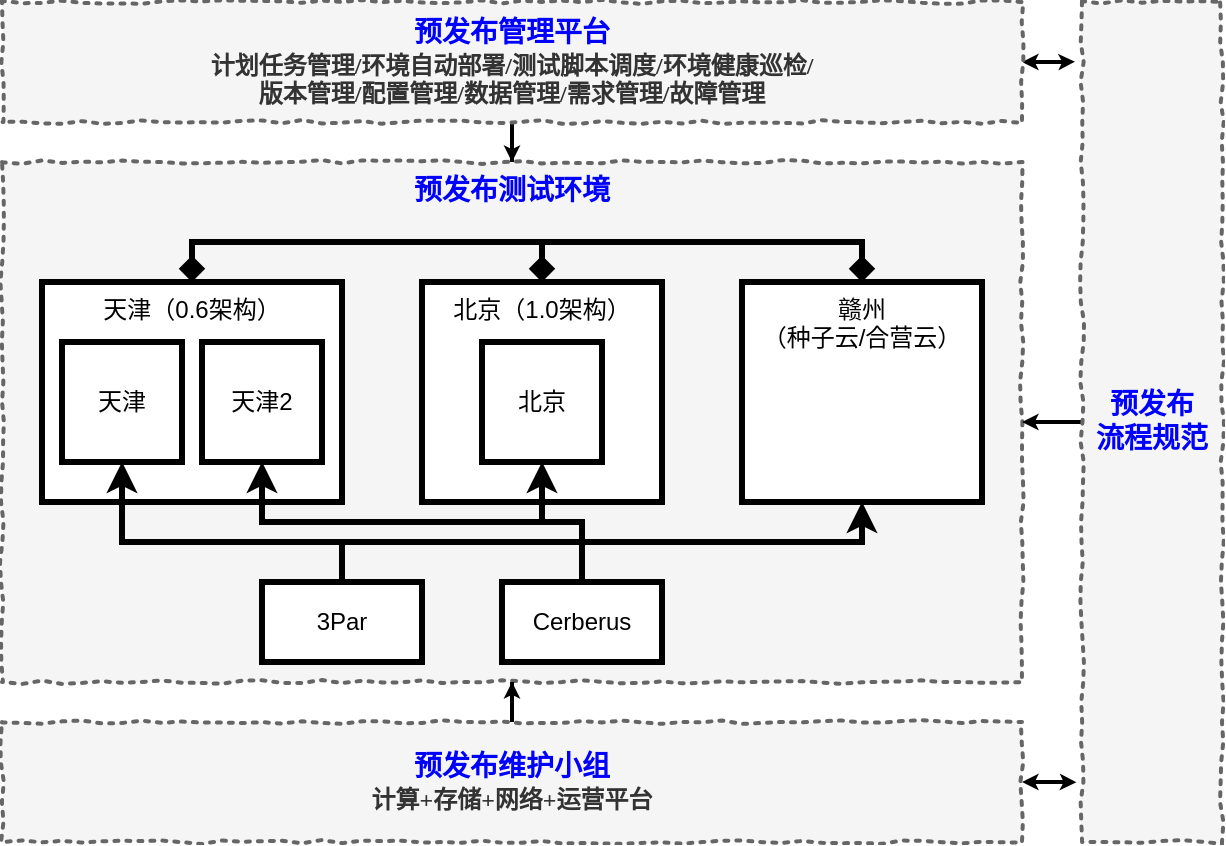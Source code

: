 <mxfile version="12.4.3" type="github" pages="1">
  <diagram id="53hk5bmk4DP6miZGaI69" name="Page-1">
    <mxGraphModel dx="741" dy="493" grid="1" gridSize="10" guides="1" tooltips="1" connect="1" arrows="1" fold="1" page="1" pageScale="1" pageWidth="827" pageHeight="1169" math="0" shadow="0">
      <root>
        <mxCell id="0"/>
        <mxCell id="1" parent="0"/>
        <mxCell id="f392dosQeGkiUCD-6d_3-5" value="&lt;font color=&quot;#0000ff&quot; style=&quot;font-size: 14px&quot;&gt;预发布测试环境&lt;/font&gt;" style="html=1;whiteSpace=wrap;comic=1;strokeWidth=2;fontFamily=Comic Sans MS;fontStyle=1;align=center;verticalAlign=top;dashed=1;dashPattern=1 2;fillColor=#f5f5f5;strokeColor=#666666;fontColor=#333333;" vertex="1" parent="1">
          <mxGeometry x="110" y="120" width="510" height="260" as="geometry"/>
        </mxCell>
        <mxCell id="0vtS9AQMp6WTo0PElCvp-21" style="edgeStyle=orthogonalEdgeStyle;rounded=0;orthogonalLoop=1;jettySize=auto;html=1;entryX=0.5;entryY=0;entryDx=0;entryDy=0;endArrow=diamond;endFill=1;strokeWidth=3;" parent="1" source="0vtS9AQMp6WTo0PElCvp-1" target="0vtS9AQMp6WTo0PElCvp-3" edge="1">
          <mxGeometry relative="1" as="geometry">
            <Array as="points">
              <mxPoint x="205" y="160"/>
              <mxPoint x="540" y="160"/>
            </Array>
          </mxGeometry>
        </mxCell>
        <mxCell id="0vtS9AQMp6WTo0PElCvp-1" value="天津（0.6架构）" style="rounded=0;whiteSpace=wrap;html=1;verticalAlign=top;strokeWidth=3;" parent="1" vertex="1">
          <mxGeometry x="130" y="180" width="150" height="110" as="geometry"/>
        </mxCell>
        <mxCell id="0vtS9AQMp6WTo0PElCvp-22" style="edgeStyle=orthogonalEdgeStyle;rounded=0;orthogonalLoop=1;jettySize=auto;html=1;entryX=0.5;entryY=0;entryDx=0;entryDy=0;endArrow=diamond;endFill=1;startArrow=diamond;startFill=1;strokeWidth=3;" parent="1" source="0vtS9AQMp6WTo0PElCvp-2" target="0vtS9AQMp6WTo0PElCvp-1" edge="1">
          <mxGeometry relative="1" as="geometry">
            <Array as="points">
              <mxPoint x="380" y="160"/>
              <mxPoint x="205" y="160"/>
            </Array>
          </mxGeometry>
        </mxCell>
        <mxCell id="0vtS9AQMp6WTo0PElCvp-2" value="北京（1.0架构）" style="rounded=0;whiteSpace=wrap;html=1;verticalAlign=top;strokeWidth=3;" parent="1" vertex="1">
          <mxGeometry x="320" y="180" width="120" height="110" as="geometry"/>
        </mxCell>
        <mxCell id="0vtS9AQMp6WTo0PElCvp-3" value="赣州&lt;br&gt;（种子云/合营云）" style="rounded=0;whiteSpace=wrap;html=1;verticalAlign=top;strokeWidth=3;" parent="1" vertex="1">
          <mxGeometry x="480" y="180" width="120" height="110" as="geometry"/>
        </mxCell>
        <mxCell id="0vtS9AQMp6WTo0PElCvp-11" style="edgeStyle=orthogonalEdgeStyle;rounded=0;orthogonalLoop=1;jettySize=auto;html=1;entryX=0.5;entryY=1;entryDx=0;entryDy=0;strokeWidth=3;" parent="1" source="0vtS9AQMp6WTo0PElCvp-4" target="0vtS9AQMp6WTo0PElCvp-6" edge="1">
          <mxGeometry relative="1" as="geometry">
            <Array as="points">
              <mxPoint x="280" y="310"/>
              <mxPoint x="170" y="310"/>
            </Array>
          </mxGeometry>
        </mxCell>
        <mxCell id="0vtS9AQMp6WTo0PElCvp-15" style="edgeStyle=orthogonalEdgeStyle;rounded=0;orthogonalLoop=1;jettySize=auto;html=1;strokeWidth=3;" parent="1" source="0vtS9AQMp6WTo0PElCvp-4" target="0vtS9AQMp6WTo0PElCvp-3" edge="1">
          <mxGeometry relative="1" as="geometry">
            <Array as="points">
              <mxPoint x="280" y="310"/>
              <mxPoint x="540" y="310"/>
            </Array>
          </mxGeometry>
        </mxCell>
        <mxCell id="0vtS9AQMp6WTo0PElCvp-4" value="3Par" style="rounded=0;whiteSpace=wrap;html=1;strokeWidth=3;" parent="1" vertex="1">
          <mxGeometry x="240" y="330" width="80" height="40" as="geometry"/>
        </mxCell>
        <mxCell id="0vtS9AQMp6WTo0PElCvp-18" style="edgeStyle=orthogonalEdgeStyle;rounded=0;orthogonalLoop=1;jettySize=auto;html=1;strokeWidth=3;" parent="1" source="0vtS9AQMp6WTo0PElCvp-5" target="0vtS9AQMp6WTo0PElCvp-10" edge="1">
          <mxGeometry relative="1" as="geometry"/>
        </mxCell>
        <mxCell id="0vtS9AQMp6WTo0PElCvp-19" style="edgeStyle=orthogonalEdgeStyle;rounded=0;orthogonalLoop=1;jettySize=auto;html=1;entryX=0.5;entryY=1;entryDx=0;entryDy=0;strokeWidth=3;" parent="1" source="0vtS9AQMp6WTo0PElCvp-5" target="0vtS9AQMp6WTo0PElCvp-7" edge="1">
          <mxGeometry relative="1" as="geometry">
            <Array as="points">
              <mxPoint x="400" y="300"/>
              <mxPoint x="240" y="300"/>
            </Array>
          </mxGeometry>
        </mxCell>
        <mxCell id="0vtS9AQMp6WTo0PElCvp-5" value="Cerberus" style="rounded=0;whiteSpace=wrap;html=1;strokeWidth=3;" parent="1" vertex="1">
          <mxGeometry x="360" y="330" width="80" height="40" as="geometry"/>
        </mxCell>
        <mxCell id="0vtS9AQMp6WTo0PElCvp-6" value="天津" style="whiteSpace=wrap;html=1;aspect=fixed;strokeWidth=3;" parent="1" vertex="1">
          <mxGeometry x="140" y="210" width="60" height="60" as="geometry"/>
        </mxCell>
        <mxCell id="0vtS9AQMp6WTo0PElCvp-7" value="天津2" style="whiteSpace=wrap;html=1;aspect=fixed;strokeWidth=3;" parent="1" vertex="1">
          <mxGeometry x="210" y="210" width="60" height="60" as="geometry"/>
        </mxCell>
        <mxCell id="0vtS9AQMp6WTo0PElCvp-10" value="北京" style="whiteSpace=wrap;html=1;aspect=fixed;strokeWidth=3;" parent="1" vertex="1">
          <mxGeometry x="350" y="210" width="60" height="60" as="geometry"/>
        </mxCell>
        <mxCell id="f392dosQeGkiUCD-6d_3-9" style="edgeStyle=orthogonalEdgeStyle;rounded=0;orthogonalLoop=1;jettySize=auto;html=1;entryX=0.5;entryY=0;entryDx=0;entryDy=0;strokeWidth=2;endSize=2;" edge="1" parent="1" source="f392dosQeGkiUCD-6d_3-2" target="f392dosQeGkiUCD-6d_3-5">
          <mxGeometry relative="1" as="geometry"/>
        </mxCell>
        <mxCell id="f392dosQeGkiUCD-6d_3-16" style="edgeStyle=orthogonalEdgeStyle;rounded=0;orthogonalLoop=1;jettySize=auto;html=1;entryX=-0.05;entryY=0.071;entryDx=0;entryDy=0;entryPerimeter=0;startArrow=classic;startFill=1;strokeWidth=2;endSize=2;startSize=2;" edge="1" parent="1" source="f392dosQeGkiUCD-6d_3-2" target="f392dosQeGkiUCD-6d_3-4">
          <mxGeometry relative="1" as="geometry"/>
        </mxCell>
        <mxCell id="f392dosQeGkiUCD-6d_3-2" value="&lt;font color=&quot;#0000ff&quot; style=&quot;font-size: 14px&quot;&gt;预发布管理平台&lt;br&gt;&lt;/font&gt;&lt;font style=&quot;font-size: 12px&quot;&gt;计划任务管理/环境自动部署/测试脚本调度/环境健康巡检/&lt;br&gt;&lt;font style=&quot;font-size: 12px&quot;&gt;版本管理&lt;/font&gt;/配置管理/数据管理/&lt;/font&gt;&lt;font style=&quot;font-size: 12px&quot;&gt;&lt;font style=&quot;font-size: 12px&quot;&gt;需求管理/故障管理&lt;/font&gt;&lt;br&gt;&lt;/font&gt;" style="html=1;whiteSpace=wrap;comic=1;strokeWidth=2;fontFamily=Comic Sans MS;fontStyle=1;dashed=1;dashPattern=1 2;fillColor=#f5f5f5;strokeColor=#666666;fontColor=#333333;" vertex="1" parent="1">
          <mxGeometry x="110" y="40" width="510" height="60" as="geometry"/>
        </mxCell>
        <mxCell id="f392dosQeGkiUCD-6d_3-8" style="edgeStyle=orthogonalEdgeStyle;rounded=0;orthogonalLoop=1;jettySize=auto;html=1;entryX=0.5;entryY=1;entryDx=0;entryDy=0;strokeWidth=2;endSize=2;" edge="1" parent="1" source="f392dosQeGkiUCD-6d_3-3" target="f392dosQeGkiUCD-6d_3-5">
          <mxGeometry relative="1" as="geometry"/>
        </mxCell>
        <mxCell id="f392dosQeGkiUCD-6d_3-17" style="edgeStyle=orthogonalEdgeStyle;rounded=0;orthogonalLoop=1;jettySize=auto;html=1;entryX=-0.04;entryY=0.929;entryDx=0;entryDy=0;entryPerimeter=0;startArrow=classic;startFill=1;strokeWidth=2;endSize=2;startSize=2;" edge="1" parent="1" source="f392dosQeGkiUCD-6d_3-3" target="f392dosQeGkiUCD-6d_3-4">
          <mxGeometry relative="1" as="geometry"/>
        </mxCell>
        <mxCell id="f392dosQeGkiUCD-6d_3-3" value="&lt;font style=&quot;font-size: 14px&quot;&gt;&lt;font color=&quot;#0000ff&quot; style=&quot;font-size: 14px&quot;&gt;预发布维护小组&lt;/font&gt;&lt;br&gt;&lt;/font&gt;计算+存储+网络+运营平台" style="html=1;whiteSpace=wrap;comic=1;strokeWidth=2;fontFamily=Comic Sans MS;fontStyle=1;dashed=1;dashPattern=1 2;fillColor=#f5f5f5;strokeColor=#666666;fontColor=#333333;" vertex="1" parent="1">
          <mxGeometry x="110" y="400" width="510" height="60" as="geometry"/>
        </mxCell>
        <mxCell id="f392dosQeGkiUCD-6d_3-10" style="edgeStyle=orthogonalEdgeStyle;rounded=0;orthogonalLoop=1;jettySize=auto;html=1;strokeWidth=2;endSize=2;" edge="1" parent="1" source="f392dosQeGkiUCD-6d_3-4" target="f392dosQeGkiUCD-6d_3-5">
          <mxGeometry relative="1" as="geometry"/>
        </mxCell>
        <mxCell id="f392dosQeGkiUCD-6d_3-4" value="&lt;font color=&quot;#0000ff&quot; style=&quot;font-size: 14px&quot;&gt;预发布&lt;br&gt;流程规范&lt;/font&gt;" style="html=1;whiteSpace=wrap;comic=1;strokeWidth=2;fontFamily=Comic Sans MS;fontStyle=1;dashed=1;dashPattern=1 2;fillColor=#f5f5f5;strokeColor=#666666;fontColor=#333333;" vertex="1" parent="1">
          <mxGeometry x="650" y="40" width="70" height="420" as="geometry"/>
        </mxCell>
      </root>
    </mxGraphModel>
  </diagram>
</mxfile>
